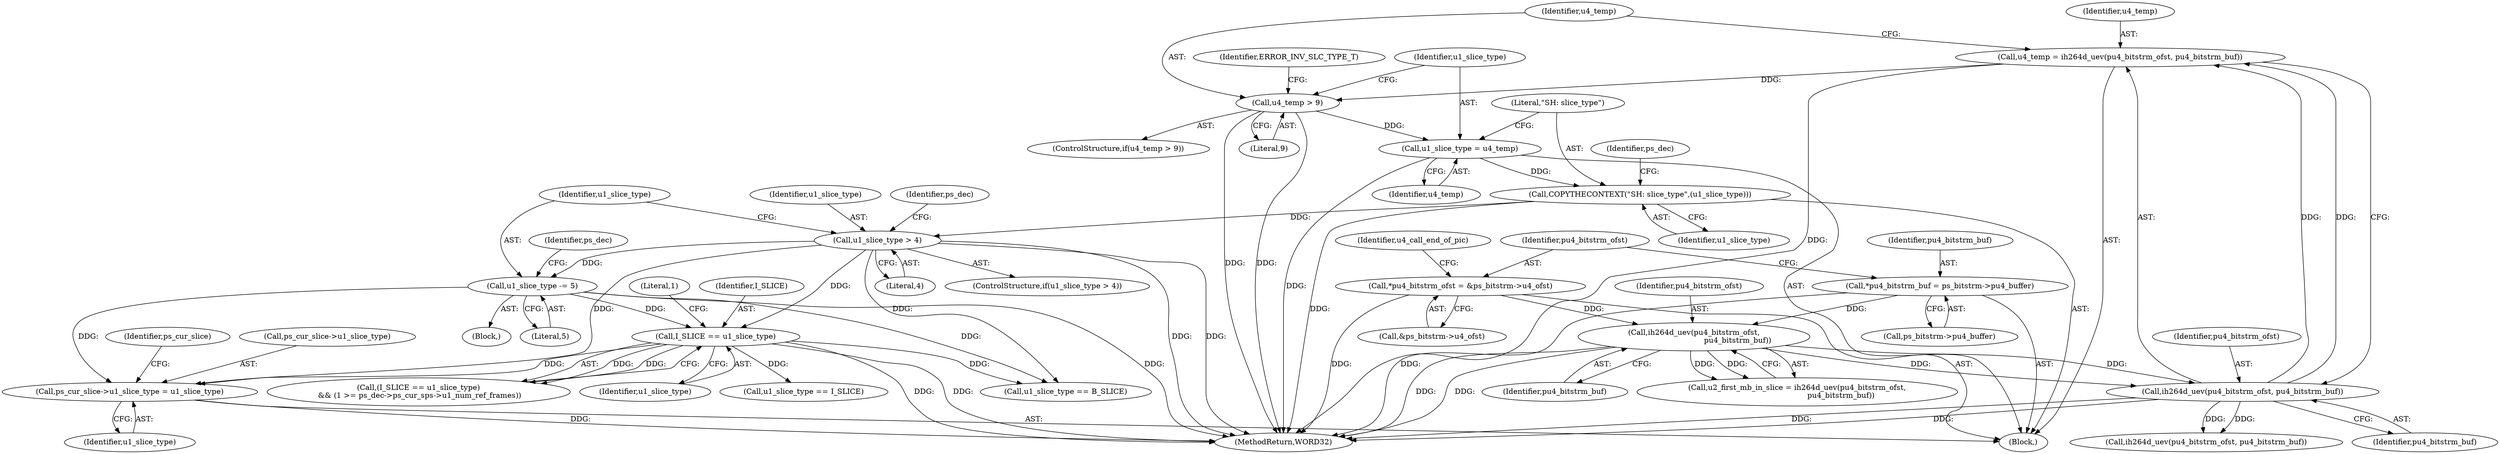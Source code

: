 digraph "0_Android_e629194c62a9a129ce378e08cb1059a8a53f1795_1@pointer" {
"1001445" [label="(Call,ps_cur_slice->u1_slice_type = u1_slice_type)"];
"1000308" [label="(Call,u1_slice_type -= 5)"];
"1000304" [label="(Call,u1_slice_type > 4)"];
"1000295" [label="(Call,COPYTHECONTEXT(\"SH: slice_type\",(u1_slice_type)))"];
"1000292" [label="(Call,u1_slice_type = u4_temp)"];
"1000287" [label="(Call,u4_temp > 9)"];
"1000281" [label="(Call,u4_temp = ih264d_uev(pu4_bitstrm_ofst, pu4_bitstrm_buf))"];
"1000283" [label="(Call,ih264d_uev(pu4_bitstrm_ofst, pu4_bitstrm_buf))"];
"1000237" [label="(Call,ih264d_uev(pu4_bitstrm_ofst,\n                                     pu4_bitstrm_buf))"];
"1000209" [label="(Call,*pu4_bitstrm_ofst = &ps_bitstrm->u4_ofst)"];
"1000203" [label="(Call,*pu4_bitstrm_buf = ps_bitstrm->pu4_buffer)"];
"1000353" [label="(Call,I_SLICE == u1_slice_type)"];
"1000282" [label="(Identifier,u4_temp)"];
"1000306" [label="(Literal,4)"];
"1000291" [label="(Identifier,ERROR_INV_SLC_TYPE_T)"];
"1000354" [label="(Identifier,I_SLICE)"];
"1000353" [label="(Call,I_SLICE == u1_slice_type)"];
"1000285" [label="(Identifier,pu4_bitstrm_buf)"];
"1000424" [label="(Call,ih264d_uev(pu4_bitstrm_ofst, pu4_bitstrm_buf))"];
"1000238" [label="(Identifier,pu4_bitstrm_ofst)"];
"1001446" [label="(Call,ps_cur_slice->u1_slice_type)"];
"1000203" [label="(Call,*pu4_bitstrm_buf = ps_bitstrm->pu4_buffer)"];
"1000237" [label="(Call,ih264d_uev(pu4_bitstrm_ofst,\n                                     pu4_bitstrm_buf))"];
"1001495" [label="(Call,u1_slice_type == B_SLICE)"];
"1000305" [label="(Identifier,u1_slice_type)"];
"1000288" [label="(Identifier,u4_temp)"];
"1000322" [label="(Identifier,ps_dec)"];
"1000283" [label="(Call,ih264d_uev(pu4_bitstrm_ofst, pu4_bitstrm_buf))"];
"1000296" [label="(Literal,\"SH: slice_type\")"];
"1002390" [label="(Call,u1_slice_type == I_SLICE)"];
"1000204" [label="(Identifier,pu4_bitstrm_buf)"];
"1000304" [label="(Call,u1_slice_type > 4)"];
"1000210" [label="(Identifier,pu4_bitstrm_ofst)"];
"1000352" [label="(Call,(I_SLICE == u1_slice_type)\n && (1 >= ps_dec->ps_cur_sps->u1_num_ref_frames))"];
"1000355" [label="(Identifier,u1_slice_type)"];
"1000307" [label="(Block,)"];
"1000313" [label="(Identifier,ps_dec)"];
"1000289" [label="(Literal,9)"];
"1000286" [label="(ControlStructure,if(u4_temp > 9))"];
"1000357" [label="(Literal,1)"];
"1000303" [label="(ControlStructure,if(u1_slice_type > 4))"];
"1000294" [label="(Identifier,u4_temp)"];
"1000235" [label="(Call,u2_first_mb_in_slice = ih264d_uev(pu4_bitstrm_ofst,\n                                     pu4_bitstrm_buf))"];
"1000297" [label="(Identifier,u1_slice_type)"];
"1000293" [label="(Identifier,u1_slice_type)"];
"1000166" [label="(Block,)"];
"1000300" [label="(Identifier,ps_dec)"];
"1000281" [label="(Call,u4_temp = ih264d_uev(pu4_bitstrm_ofst, pu4_bitstrm_buf))"];
"1000309" [label="(Identifier,u1_slice_type)"];
"1000292" [label="(Call,u1_slice_type = u4_temp)"];
"1001452" [label="(Identifier,ps_cur_slice)"];
"1002570" [label="(MethodReturn,WORD32)"];
"1000287" [label="(Call,u4_temp > 9)"];
"1000209" [label="(Call,*pu4_bitstrm_ofst = &ps_bitstrm->u4_ofst)"];
"1000239" [label="(Identifier,pu4_bitstrm_buf)"];
"1000310" [label="(Literal,5)"];
"1000205" [label="(Call,ps_bitstrm->pu4_buffer)"];
"1001445" [label="(Call,ps_cur_slice->u1_slice_type = u1_slice_type)"];
"1000295" [label="(Call,COPYTHECONTEXT(\"SH: slice_type\",(u1_slice_type)))"];
"1000226" [label="(Identifier,u4_call_end_of_pic)"];
"1000211" [label="(Call,&ps_bitstrm->u4_ofst)"];
"1001449" [label="(Identifier,u1_slice_type)"];
"1000308" [label="(Call,u1_slice_type -= 5)"];
"1000284" [label="(Identifier,pu4_bitstrm_ofst)"];
"1001445" -> "1000166"  [label="AST: "];
"1001445" -> "1001449"  [label="CFG: "];
"1001446" -> "1001445"  [label="AST: "];
"1001449" -> "1001445"  [label="AST: "];
"1001452" -> "1001445"  [label="CFG: "];
"1001445" -> "1002570"  [label="DDG: "];
"1000308" -> "1001445"  [label="DDG: "];
"1000304" -> "1001445"  [label="DDG: "];
"1000353" -> "1001445"  [label="DDG: "];
"1000308" -> "1000307"  [label="AST: "];
"1000308" -> "1000310"  [label="CFG: "];
"1000309" -> "1000308"  [label="AST: "];
"1000310" -> "1000308"  [label="AST: "];
"1000313" -> "1000308"  [label="CFG: "];
"1000308" -> "1002570"  [label="DDG: "];
"1000304" -> "1000308"  [label="DDG: "];
"1000308" -> "1000353"  [label="DDG: "];
"1000308" -> "1001495"  [label="DDG: "];
"1000304" -> "1000303"  [label="AST: "];
"1000304" -> "1000306"  [label="CFG: "];
"1000305" -> "1000304"  [label="AST: "];
"1000306" -> "1000304"  [label="AST: "];
"1000309" -> "1000304"  [label="CFG: "];
"1000322" -> "1000304"  [label="CFG: "];
"1000304" -> "1002570"  [label="DDG: "];
"1000304" -> "1002570"  [label="DDG: "];
"1000295" -> "1000304"  [label="DDG: "];
"1000304" -> "1000353"  [label="DDG: "];
"1000304" -> "1001495"  [label="DDG: "];
"1000295" -> "1000166"  [label="AST: "];
"1000295" -> "1000297"  [label="CFG: "];
"1000296" -> "1000295"  [label="AST: "];
"1000297" -> "1000295"  [label="AST: "];
"1000300" -> "1000295"  [label="CFG: "];
"1000295" -> "1002570"  [label="DDG: "];
"1000292" -> "1000295"  [label="DDG: "];
"1000292" -> "1000166"  [label="AST: "];
"1000292" -> "1000294"  [label="CFG: "];
"1000293" -> "1000292"  [label="AST: "];
"1000294" -> "1000292"  [label="AST: "];
"1000296" -> "1000292"  [label="CFG: "];
"1000292" -> "1002570"  [label="DDG: "];
"1000287" -> "1000292"  [label="DDG: "];
"1000287" -> "1000286"  [label="AST: "];
"1000287" -> "1000289"  [label="CFG: "];
"1000288" -> "1000287"  [label="AST: "];
"1000289" -> "1000287"  [label="AST: "];
"1000291" -> "1000287"  [label="CFG: "];
"1000293" -> "1000287"  [label="CFG: "];
"1000287" -> "1002570"  [label="DDG: "];
"1000287" -> "1002570"  [label="DDG: "];
"1000281" -> "1000287"  [label="DDG: "];
"1000281" -> "1000166"  [label="AST: "];
"1000281" -> "1000283"  [label="CFG: "];
"1000282" -> "1000281"  [label="AST: "];
"1000283" -> "1000281"  [label="AST: "];
"1000288" -> "1000281"  [label="CFG: "];
"1000281" -> "1002570"  [label="DDG: "];
"1000283" -> "1000281"  [label="DDG: "];
"1000283" -> "1000281"  [label="DDG: "];
"1000283" -> "1000285"  [label="CFG: "];
"1000284" -> "1000283"  [label="AST: "];
"1000285" -> "1000283"  [label="AST: "];
"1000283" -> "1002570"  [label="DDG: "];
"1000283" -> "1002570"  [label="DDG: "];
"1000237" -> "1000283"  [label="DDG: "];
"1000237" -> "1000283"  [label="DDG: "];
"1000283" -> "1000424"  [label="DDG: "];
"1000283" -> "1000424"  [label="DDG: "];
"1000237" -> "1000235"  [label="AST: "];
"1000237" -> "1000239"  [label="CFG: "];
"1000238" -> "1000237"  [label="AST: "];
"1000239" -> "1000237"  [label="AST: "];
"1000235" -> "1000237"  [label="CFG: "];
"1000237" -> "1002570"  [label="DDG: "];
"1000237" -> "1002570"  [label="DDG: "];
"1000237" -> "1000235"  [label="DDG: "];
"1000237" -> "1000235"  [label="DDG: "];
"1000209" -> "1000237"  [label="DDG: "];
"1000203" -> "1000237"  [label="DDG: "];
"1000209" -> "1000166"  [label="AST: "];
"1000209" -> "1000211"  [label="CFG: "];
"1000210" -> "1000209"  [label="AST: "];
"1000211" -> "1000209"  [label="AST: "];
"1000226" -> "1000209"  [label="CFG: "];
"1000209" -> "1002570"  [label="DDG: "];
"1000203" -> "1000166"  [label="AST: "];
"1000203" -> "1000205"  [label="CFG: "];
"1000204" -> "1000203"  [label="AST: "];
"1000205" -> "1000203"  [label="AST: "];
"1000210" -> "1000203"  [label="CFG: "];
"1000203" -> "1002570"  [label="DDG: "];
"1000353" -> "1000352"  [label="AST: "];
"1000353" -> "1000355"  [label="CFG: "];
"1000354" -> "1000353"  [label="AST: "];
"1000355" -> "1000353"  [label="AST: "];
"1000357" -> "1000353"  [label="CFG: "];
"1000352" -> "1000353"  [label="CFG: "];
"1000353" -> "1002570"  [label="DDG: "];
"1000353" -> "1002570"  [label="DDG: "];
"1000353" -> "1000352"  [label="DDG: "];
"1000353" -> "1000352"  [label="DDG: "];
"1000353" -> "1001495"  [label="DDG: "];
"1000353" -> "1002390"  [label="DDG: "];
}
